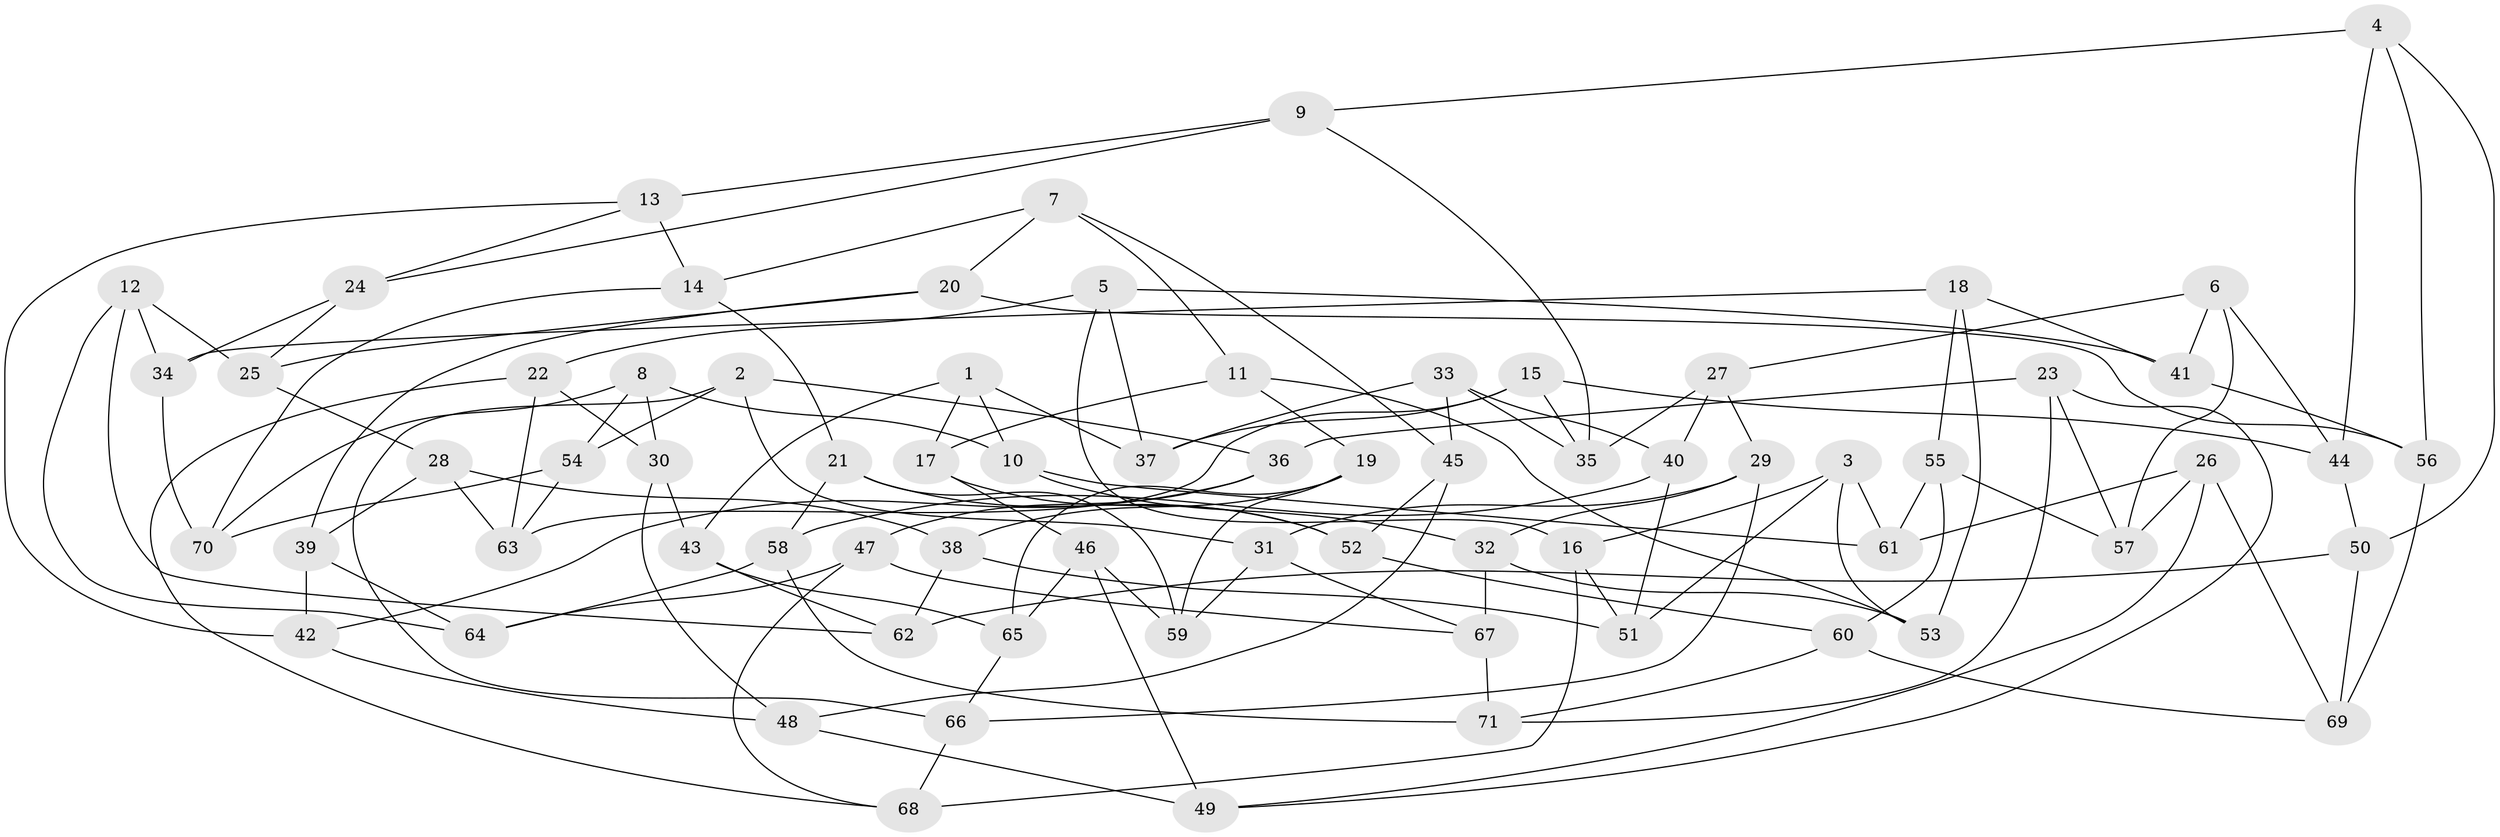 // Generated by graph-tools (version 1.1) at 2025/50/03/09/25 03:50:46]
// undirected, 71 vertices, 142 edges
graph export_dot {
graph [start="1"]
  node [color=gray90,style=filled];
  1;
  2;
  3;
  4;
  5;
  6;
  7;
  8;
  9;
  10;
  11;
  12;
  13;
  14;
  15;
  16;
  17;
  18;
  19;
  20;
  21;
  22;
  23;
  24;
  25;
  26;
  27;
  28;
  29;
  30;
  31;
  32;
  33;
  34;
  35;
  36;
  37;
  38;
  39;
  40;
  41;
  42;
  43;
  44;
  45;
  46;
  47;
  48;
  49;
  50;
  51;
  52;
  53;
  54;
  55;
  56;
  57;
  58;
  59;
  60;
  61;
  62;
  63;
  64;
  65;
  66;
  67;
  68;
  69;
  70;
  71;
  1 -- 17;
  1 -- 43;
  1 -- 37;
  1 -- 10;
  2 -- 66;
  2 -- 54;
  2 -- 31;
  2 -- 36;
  3 -- 61;
  3 -- 53;
  3 -- 16;
  3 -- 51;
  4 -- 50;
  4 -- 44;
  4 -- 9;
  4 -- 56;
  5 -- 41;
  5 -- 37;
  5 -- 22;
  5 -- 16;
  6 -- 27;
  6 -- 41;
  6 -- 44;
  6 -- 57;
  7 -- 11;
  7 -- 45;
  7 -- 20;
  7 -- 14;
  8 -- 70;
  8 -- 10;
  8 -- 54;
  8 -- 30;
  9 -- 35;
  9 -- 13;
  9 -- 24;
  10 -- 32;
  10 -- 61;
  11 -- 19;
  11 -- 53;
  11 -- 17;
  12 -- 34;
  12 -- 62;
  12 -- 64;
  12 -- 25;
  13 -- 24;
  13 -- 14;
  13 -- 42;
  14 -- 21;
  14 -- 70;
  15 -- 37;
  15 -- 63;
  15 -- 44;
  15 -- 35;
  16 -- 51;
  16 -- 68;
  17 -- 46;
  17 -- 52;
  18 -- 53;
  18 -- 34;
  18 -- 41;
  18 -- 55;
  19 -- 59;
  19 -- 38;
  19 -- 65;
  20 -- 56;
  20 -- 39;
  20 -- 25;
  21 -- 59;
  21 -- 58;
  21 -- 52;
  22 -- 68;
  22 -- 30;
  22 -- 63;
  23 -- 36;
  23 -- 71;
  23 -- 49;
  23 -- 57;
  24 -- 34;
  24 -- 25;
  25 -- 28;
  26 -- 57;
  26 -- 69;
  26 -- 61;
  26 -- 49;
  27 -- 29;
  27 -- 40;
  27 -- 35;
  28 -- 39;
  28 -- 38;
  28 -- 63;
  29 -- 32;
  29 -- 31;
  29 -- 66;
  30 -- 43;
  30 -- 48;
  31 -- 59;
  31 -- 67;
  32 -- 67;
  32 -- 53;
  33 -- 35;
  33 -- 45;
  33 -- 40;
  33 -- 37;
  34 -- 70;
  36 -- 42;
  36 -- 47;
  38 -- 51;
  38 -- 62;
  39 -- 64;
  39 -- 42;
  40 -- 58;
  40 -- 51;
  41 -- 56;
  42 -- 48;
  43 -- 62;
  43 -- 65;
  44 -- 50;
  45 -- 52;
  45 -- 48;
  46 -- 49;
  46 -- 65;
  46 -- 59;
  47 -- 64;
  47 -- 67;
  47 -- 68;
  48 -- 49;
  50 -- 69;
  50 -- 62;
  52 -- 60;
  54 -- 70;
  54 -- 63;
  55 -- 61;
  55 -- 60;
  55 -- 57;
  56 -- 69;
  58 -- 71;
  58 -- 64;
  60 -- 71;
  60 -- 69;
  65 -- 66;
  66 -- 68;
  67 -- 71;
}
